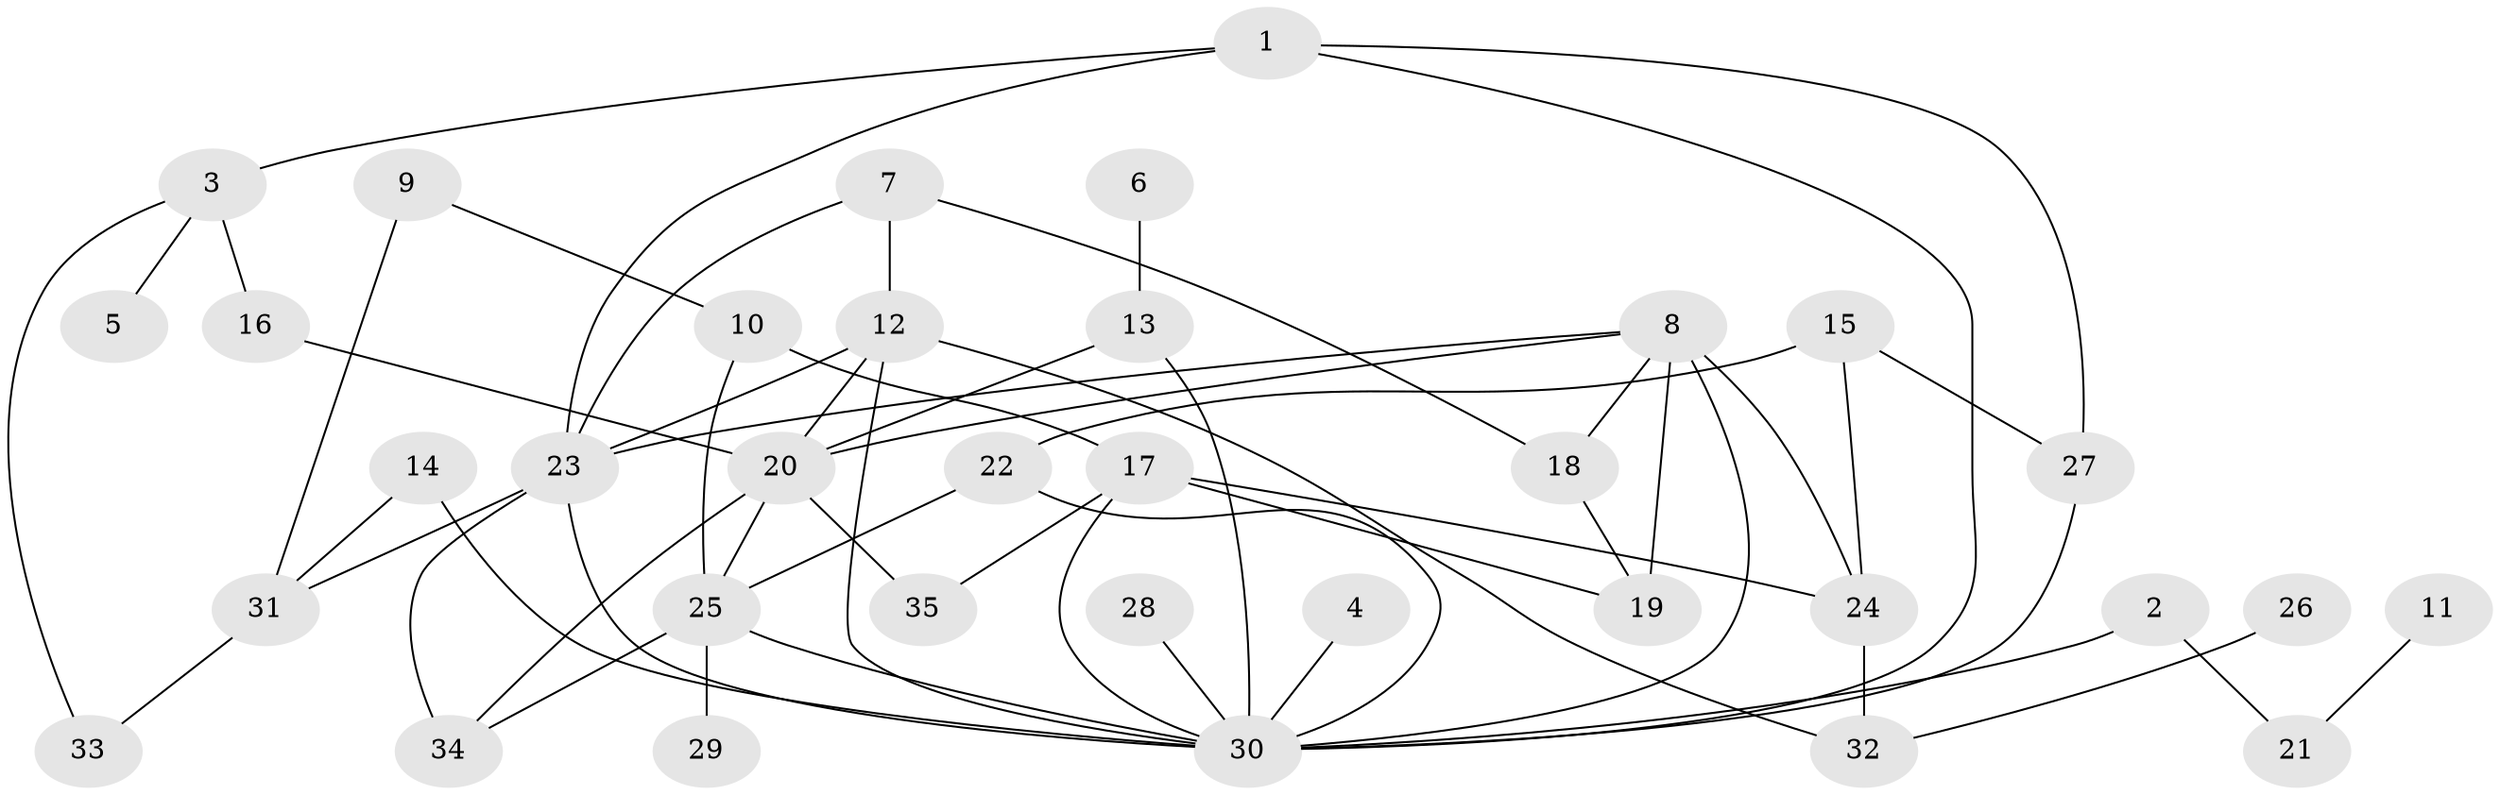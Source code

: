 // original degree distribution, {2: 0.3142857142857143, 5: 0.05714285714285714, 11: 0.014285714285714285, 3: 0.18571428571428572, 6: 0.014285714285714285, 1: 0.22857142857142856, 4: 0.15714285714285714, 7: 0.02857142857142857}
// Generated by graph-tools (version 1.1) at 2025/25/03/09/25 03:25:36]
// undirected, 35 vertices, 58 edges
graph export_dot {
graph [start="1"]
  node [color=gray90,style=filled];
  1;
  2;
  3;
  4;
  5;
  6;
  7;
  8;
  9;
  10;
  11;
  12;
  13;
  14;
  15;
  16;
  17;
  18;
  19;
  20;
  21;
  22;
  23;
  24;
  25;
  26;
  27;
  28;
  29;
  30;
  31;
  32;
  33;
  34;
  35;
  1 -- 3 [weight=1.0];
  1 -- 23 [weight=1.0];
  1 -- 27 [weight=1.0];
  1 -- 30 [weight=1.0];
  2 -- 21 [weight=1.0];
  2 -- 30 [weight=1.0];
  3 -- 5 [weight=1.0];
  3 -- 16 [weight=1.0];
  3 -- 33 [weight=1.0];
  4 -- 30 [weight=1.0];
  6 -- 13 [weight=1.0];
  7 -- 12 [weight=1.0];
  7 -- 18 [weight=1.0];
  7 -- 23 [weight=1.0];
  8 -- 18 [weight=1.0];
  8 -- 19 [weight=1.0];
  8 -- 20 [weight=1.0];
  8 -- 23 [weight=1.0];
  8 -- 24 [weight=2.0];
  8 -- 30 [weight=1.0];
  9 -- 10 [weight=1.0];
  9 -- 31 [weight=1.0];
  10 -- 17 [weight=1.0];
  10 -- 25 [weight=1.0];
  11 -- 21 [weight=1.0];
  12 -- 20 [weight=1.0];
  12 -- 23 [weight=1.0];
  12 -- 30 [weight=1.0];
  12 -- 32 [weight=1.0];
  13 -- 20 [weight=1.0];
  13 -- 30 [weight=1.0];
  14 -- 30 [weight=1.0];
  14 -- 31 [weight=1.0];
  15 -- 22 [weight=2.0];
  15 -- 24 [weight=1.0];
  15 -- 27 [weight=1.0];
  16 -- 20 [weight=1.0];
  17 -- 19 [weight=1.0];
  17 -- 24 [weight=1.0];
  17 -- 30 [weight=1.0];
  17 -- 35 [weight=1.0];
  18 -- 19 [weight=1.0];
  20 -- 25 [weight=3.0];
  20 -- 34 [weight=1.0];
  20 -- 35 [weight=1.0];
  22 -- 25 [weight=1.0];
  22 -- 30 [weight=1.0];
  23 -- 30 [weight=1.0];
  23 -- 31 [weight=1.0];
  23 -- 34 [weight=1.0];
  24 -- 32 [weight=1.0];
  25 -- 29 [weight=1.0];
  25 -- 30 [weight=1.0];
  25 -- 34 [weight=1.0];
  26 -- 32 [weight=1.0];
  27 -- 30 [weight=1.0];
  28 -- 30 [weight=1.0];
  31 -- 33 [weight=1.0];
}
